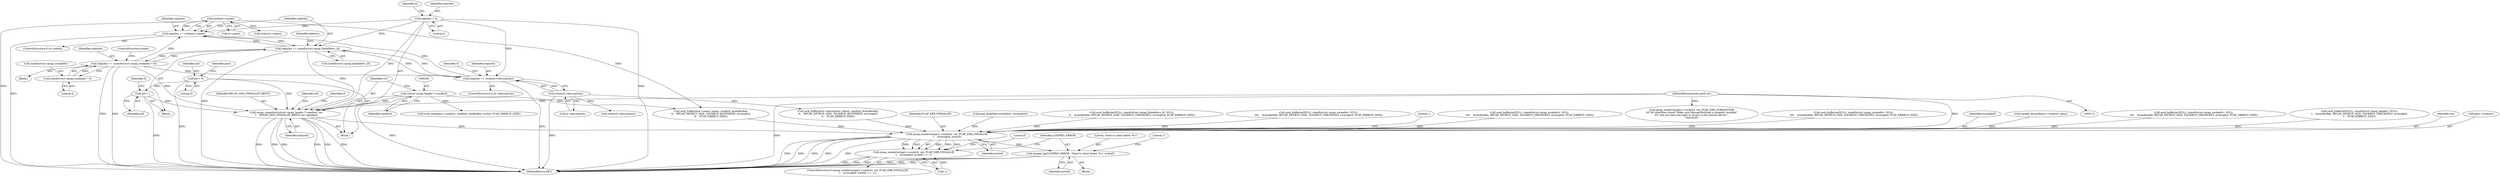 digraph "0_libpcap_617b12c0339db4891d117b661982126c495439ea@API" {
"1000279" [label="(Call,rpcap_createhdr((struct rpcap_header *) sendbuf, ver,\n\t    RPCAP_MSG_FINDALLIF_REPLY, nif, replylen))"];
"1000280" [label="(Call,(struct rpcap_header *) sendbuf)"];
"1000116" [label="(MethodParameterIn,uint8 ver)"];
"1000204" [label="(Call,nif++)"];
"1000136" [label="(Call,nif = 0)"];
"1000226" [label="(Call,replylen += sizeof(struct rpcap_findalldevs_if))"];
"1000254" [label="(Call,replylen += (sizeof(struct rpcap_sockaddr) * 4))"];
"1000256" [label="(Call,sizeof(struct rpcap_sockaddr) * 4)"];
"1000188" [label="(Call,replylen = 0)"];
"1000210" [label="(Call,replylen += strlen(d->description))"];
"1000212" [label="(Call,strlen(d->description))"];
"1000220" [label="(Call,replylen += strlen(d->name))"];
"1000222" [label="(Call,strlen(d->name))"];
"1000639" [label="(Call,rpcap_senderror(pars->sockctrl, ver, PCAP_ERR_FINDALLIF,\n\t    errmsgbuf, errbuf))"];
"1000638" [label="(Call,rpcap_senderror(pars->sockctrl, ver, PCAP_ERR_FINDALLIF,\n\t    errmsgbuf, errbuf) == -1)"];
"1000650" [label="(Call,rpcapd_log(LOGPRIO_ERROR, \"Send to client failed: %s\", errbuf))"];
"1000285" [label="(Identifier,nif)"];
"1000116" [label="(MethodParameterIn,uint8 ver)"];
"1000284" [label="(Identifier,RPCAP_MSG_FINDALLIF_REPLY)"];
"1000208" [label="(Identifier,d)"];
"1000210" [label="(Call,replylen += strlen(d->description))"];
"1000251" [label="(Block,)"];
"1000638" [label="(Call,rpcap_senderror(pars->sockctrl, ver, PCAP_ERR_FINDALLIF,\n\t    errmsgbuf, errbuf) == -1)"];
"1000584" [label="(Call,sock_bufferize(NULL, sizeof(struct rpcap_sockaddr), NULL,\n\t\t\t\t    &sendbufidx, RPCAP_NETBUF_SIZE, SOCKBUF_CHECKONLY, errmsgbuf, PCAP_ERRBUF_SIZE))"];
"1000650" [label="(Call,rpcapd_log(LOGPRIO_ERROR, \"Send to client failed: %s\", errbuf))"];
"1000279" [label="(Call,rpcap_createhdr((struct rpcap_header *) sendbuf, ver,\n\t    RPCAP_MSG_FINDALLIF_REPLY, nif, replylen))"];
"1000646" [label="(Identifier,errbuf)"];
"1000491" [label="(Call,sock_bufferize(NULL, sizeof(struct rpcap_sockaddr), NULL,\n\t\t\t\t    &sendbufidx, RPCAP_NETBUF_SIZE, SOCKBUF_CHECKONLY, errmsgbuf, PCAP_ERRBUF_SIZE))"];
"1000651" [label="(Identifier,LOGPRIO_ERROR)"];
"1000228" [label="(Call,sizeof(struct rpcap_findalldevs_if))"];
"1000232" [label="(Identifier,address)"];
"1000218" [label="(Identifier,d)"];
"1000213" [label="(Call,d->description)"];
"1000256" [label="(Call,sizeof(struct rpcap_sockaddr) * 4)"];
"1000222" [label="(Call,strlen(d->name))"];
"1000138" [label="(Literal,0)"];
"1000223" [label="(Call,d->name)"];
"1000645" [label="(Identifier,errmsgbuf)"];
"1000141" [label="(Call,rpcapd_discard(pars->sockctrl, plen))"];
"1000522" [label="(Call,sock_bufferize(NULL, sizeof(struct rpcap_sockaddr), NULL,\n\t\t\t\t    &sendbufidx, RPCAP_NETBUF_SIZE, SOCKBUF_CHECKONLY, errmsgbuf, PCAP_ERRBUF_SIZE))"];
"1000227" [label="(Identifier,replylen)"];
"1000188" [label="(Call,replylen = 0)"];
"1000206" [label="(ControlStructure,if (d->description))"];
"1000612" [label="(Call,sock_send(pars->sockctrl, sendbuf, sendbufidx, errbuf, PCAP_ERRBUF_SIZE))"];
"1000424" [label="(Call,sock_bufferize(d->name, lname, sendbuf, &sendbufidx,\n\t\t    RPCAP_NETBUF_SIZE, SOCKBUF_BUFFERIZE, errmsgbuf,\n\t\t    PCAP_ERRBUF_SIZE))"];
"1000265" [label="(Call,sock_bufferize(NULL, sizeof(struct rpcap_header), NULL,\n\t    &sendbufidx, RPCAP_NETBUF_SIZE, SOCKBUF_CHECKONLY, errmsgbuf,\n\t    PCAP_ERRBUF_SIZE))"];
"1000190" [label="(Literal,0)"];
"1000255" [label="(Identifier,replylen)"];
"1000283" [label="(Identifier,ver)"];
"1000286" [label="(Identifier,replylen)"];
"1000204" [label="(Call,nif++)"];
"1000216" [label="(ControlStructure,if (d->name))"];
"1000119" [label="(Block,)"];
"1000205" [label="(Identifier,nif)"];
"1000643" [label="(Identifier,ver)"];
"1000637" [label="(ControlStructure,if (rpcap_senderror(pars->sockctrl, ver, PCAP_ERR_FINDALLIF,\n\t    errmsgbuf, errbuf) == -1))"];
"1000280" [label="(Call,(struct rpcap_header *) sendbuf)"];
"1000640" [label="(Call,pars->sockctrl)"];
"1000652" [label="(Literal,\"Send to client failed: %s\")"];
"1000260" [label="(ControlStructure,break;)"];
"1000644" [label="(Identifier,PCAP_ERR_FINDALLIF)"];
"1000659" [label="(MethodReturn,RET)"];
"1000226" [label="(Call,replylen += sizeof(struct rpcap_findalldevs_if))"];
"1000639" [label="(Call,rpcap_senderror(pars->sockctrl, ver, PCAP_ERR_FINDALLIF,\n\t    errmsgbuf, errbuf))"];
"1000203" [label="(Block,)"];
"1000221" [label="(Identifier,replylen)"];
"1000339" [label="(Call,strlen(d->description))"];
"1000154" [label="(Call,pcap_findalldevs(&alldevs, errmsgbuf))"];
"1000647" [label="(Call,-1)"];
"1000193" [label="(Identifier,d)"];
"1000254" [label="(Call,replylen += (sizeof(struct rpcap_sockaddr) * 4))"];
"1000211" [label="(Identifier,replylen)"];
"1000220" [label="(Call,replylen += strlen(d->name))"];
"1000658" [label="(Literal,0)"];
"1000212" [label="(Call,strlen(d->description))"];
"1000653" [label="(Identifier,errbuf)"];
"1000312" [label="(Call,sock_bufferize(NULL, sizeof(struct rpcap_findalldevs_if), NULL,\n\t\t    &sendbufidx, RPCAP_NETBUF_SIZE, SOCKBUF_CHECKONLY, errmsgbuf, PCAP_ERRBUF_SIZE))"];
"1000168" [label="(Call,rpcap_senderror(pars->sockctrl, ver, PCAP_ERR_NOREMOTEIF,\n\t\t\t\"No interfaces found! Make sure libpcap/WinPcap is properly installed\"\n\t\t\t\" and you have the right to access to the remote device.\",\n\t\t\terrbuf))"];
"1000656" [label="(Literal,1)"];
"1000355" [label="(Call,strlen(d->name))"];
"1000553" [label="(Call,sock_bufferize(NULL, sizeof(struct rpcap_sockaddr), NULL,\n\t\t\t\t    &sendbufidx, RPCAP_NETBUF_SIZE, SOCKBUF_CHECKONLY, errmsgbuf, PCAP_ERRBUF_SIZE))"];
"1000289" [label="(Identifier,d)"];
"1000189" [label="(Identifier,replylen)"];
"1000137" [label="(Identifier,nif)"];
"1000259" [label="(Literal,4)"];
"1000257" [label="(Call,sizeof(struct rpcap_sockaddr))"];
"1000648" [label="(Literal,1)"];
"1000441" [label="(Call,sock_bufferize(d->description, ldescr, sendbuf, &sendbufidx,\n\t\t    RPCAP_NETBUF_SIZE, SOCKBUF_BUFFERIZE, errmsgbuf,\n\t\t    PCAP_ERRBUF_SIZE))"];
"1000649" [label="(Block,)"];
"1000136" [label="(Call,nif = 0)"];
"1000143" [label="(Identifier,pars)"];
"1000282" [label="(Identifier,sendbuf)"];
"1000279" -> "1000119"  [label="AST: "];
"1000279" -> "1000286"  [label="CFG: "];
"1000280" -> "1000279"  [label="AST: "];
"1000283" -> "1000279"  [label="AST: "];
"1000284" -> "1000279"  [label="AST: "];
"1000285" -> "1000279"  [label="AST: "];
"1000286" -> "1000279"  [label="AST: "];
"1000289" -> "1000279"  [label="CFG: "];
"1000279" -> "1000659"  [label="DDG: "];
"1000279" -> "1000659"  [label="DDG: "];
"1000279" -> "1000659"  [label="DDG: "];
"1000279" -> "1000659"  [label="DDG: "];
"1000279" -> "1000659"  [label="DDG: "];
"1000279" -> "1000659"  [label="DDG: "];
"1000280" -> "1000279"  [label="DDG: "];
"1000116" -> "1000279"  [label="DDG: "];
"1000204" -> "1000279"  [label="DDG: "];
"1000136" -> "1000279"  [label="DDG: "];
"1000226" -> "1000279"  [label="DDG: "];
"1000254" -> "1000279"  [label="DDG: "];
"1000188" -> "1000279"  [label="DDG: "];
"1000279" -> "1000639"  [label="DDG: "];
"1000280" -> "1000282"  [label="CFG: "];
"1000281" -> "1000280"  [label="AST: "];
"1000282" -> "1000280"  [label="AST: "];
"1000283" -> "1000280"  [label="CFG: "];
"1000280" -> "1000659"  [label="DDG: "];
"1000280" -> "1000424"  [label="DDG: "];
"1000280" -> "1000612"  [label="DDG: "];
"1000116" -> "1000115"  [label="AST: "];
"1000116" -> "1000659"  [label="DDG: "];
"1000116" -> "1000168"  [label="DDG: "];
"1000116" -> "1000639"  [label="DDG: "];
"1000204" -> "1000203"  [label="AST: "];
"1000204" -> "1000205"  [label="CFG: "];
"1000205" -> "1000204"  [label="AST: "];
"1000208" -> "1000204"  [label="CFG: "];
"1000204" -> "1000659"  [label="DDG: "];
"1000136" -> "1000204"  [label="DDG: "];
"1000136" -> "1000119"  [label="AST: "];
"1000136" -> "1000138"  [label="CFG: "];
"1000137" -> "1000136"  [label="AST: "];
"1000138" -> "1000136"  [label="AST: "];
"1000143" -> "1000136"  [label="CFG: "];
"1000136" -> "1000659"  [label="DDG: "];
"1000226" -> "1000203"  [label="AST: "];
"1000226" -> "1000228"  [label="CFG: "];
"1000227" -> "1000226"  [label="AST: "];
"1000228" -> "1000226"  [label="AST: "];
"1000232" -> "1000226"  [label="CFG: "];
"1000226" -> "1000659"  [label="DDG: "];
"1000226" -> "1000210"  [label="DDG: "];
"1000226" -> "1000220"  [label="DDG: "];
"1000254" -> "1000226"  [label="DDG: "];
"1000188" -> "1000226"  [label="DDG: "];
"1000210" -> "1000226"  [label="DDG: "];
"1000220" -> "1000226"  [label="DDG: "];
"1000226" -> "1000254"  [label="DDG: "];
"1000254" -> "1000251"  [label="AST: "];
"1000254" -> "1000256"  [label="CFG: "];
"1000255" -> "1000254"  [label="AST: "];
"1000256" -> "1000254"  [label="AST: "];
"1000260" -> "1000254"  [label="CFG: "];
"1000254" -> "1000659"  [label="DDG: "];
"1000254" -> "1000659"  [label="DDG: "];
"1000254" -> "1000210"  [label="DDG: "];
"1000254" -> "1000220"  [label="DDG: "];
"1000256" -> "1000254"  [label="DDG: "];
"1000256" -> "1000259"  [label="CFG: "];
"1000257" -> "1000256"  [label="AST: "];
"1000259" -> "1000256"  [label="AST: "];
"1000188" -> "1000119"  [label="AST: "];
"1000188" -> "1000190"  [label="CFG: "];
"1000189" -> "1000188"  [label="AST: "];
"1000190" -> "1000188"  [label="AST: "];
"1000193" -> "1000188"  [label="CFG: "];
"1000188" -> "1000659"  [label="DDG: "];
"1000188" -> "1000210"  [label="DDG: "];
"1000188" -> "1000220"  [label="DDG: "];
"1000210" -> "1000206"  [label="AST: "];
"1000210" -> "1000212"  [label="CFG: "];
"1000211" -> "1000210"  [label="AST: "];
"1000212" -> "1000210"  [label="AST: "];
"1000218" -> "1000210"  [label="CFG: "];
"1000210" -> "1000659"  [label="DDG: "];
"1000212" -> "1000210"  [label="DDG: "];
"1000210" -> "1000220"  [label="DDG: "];
"1000212" -> "1000213"  [label="CFG: "];
"1000213" -> "1000212"  [label="AST: "];
"1000212" -> "1000659"  [label="DDG: "];
"1000212" -> "1000339"  [label="DDG: "];
"1000212" -> "1000441"  [label="DDG: "];
"1000220" -> "1000216"  [label="AST: "];
"1000220" -> "1000222"  [label="CFG: "];
"1000221" -> "1000220"  [label="AST: "];
"1000222" -> "1000220"  [label="AST: "];
"1000227" -> "1000220"  [label="CFG: "];
"1000220" -> "1000659"  [label="DDG: "];
"1000222" -> "1000220"  [label="DDG: "];
"1000222" -> "1000223"  [label="CFG: "];
"1000223" -> "1000222"  [label="AST: "];
"1000222" -> "1000659"  [label="DDG: "];
"1000222" -> "1000355"  [label="DDG: "];
"1000222" -> "1000424"  [label="DDG: "];
"1000639" -> "1000638"  [label="AST: "];
"1000639" -> "1000646"  [label="CFG: "];
"1000640" -> "1000639"  [label="AST: "];
"1000643" -> "1000639"  [label="AST: "];
"1000644" -> "1000639"  [label="AST: "];
"1000645" -> "1000639"  [label="AST: "];
"1000646" -> "1000639"  [label="AST: "];
"1000648" -> "1000639"  [label="CFG: "];
"1000639" -> "1000659"  [label="DDG: "];
"1000639" -> "1000659"  [label="DDG: "];
"1000639" -> "1000659"  [label="DDG: "];
"1000639" -> "1000659"  [label="DDG: "];
"1000639" -> "1000659"  [label="DDG: "];
"1000639" -> "1000638"  [label="DDG: "];
"1000639" -> "1000638"  [label="DDG: "];
"1000639" -> "1000638"  [label="DDG: "];
"1000639" -> "1000638"  [label="DDG: "];
"1000639" -> "1000638"  [label="DDG: "];
"1000141" -> "1000639"  [label="DDG: "];
"1000553" -> "1000639"  [label="DDG: "];
"1000154" -> "1000639"  [label="DDG: "];
"1000522" -> "1000639"  [label="DDG: "];
"1000424" -> "1000639"  [label="DDG: "];
"1000265" -> "1000639"  [label="DDG: "];
"1000491" -> "1000639"  [label="DDG: "];
"1000441" -> "1000639"  [label="DDG: "];
"1000312" -> "1000639"  [label="DDG: "];
"1000584" -> "1000639"  [label="DDG: "];
"1000639" -> "1000650"  [label="DDG: "];
"1000638" -> "1000637"  [label="AST: "];
"1000638" -> "1000647"  [label="CFG: "];
"1000647" -> "1000638"  [label="AST: "];
"1000651" -> "1000638"  [label="CFG: "];
"1000658" -> "1000638"  [label="CFG: "];
"1000638" -> "1000659"  [label="DDG: "];
"1000638" -> "1000659"  [label="DDG: "];
"1000638" -> "1000659"  [label="DDG: "];
"1000647" -> "1000638"  [label="DDG: "];
"1000650" -> "1000649"  [label="AST: "];
"1000650" -> "1000653"  [label="CFG: "];
"1000651" -> "1000650"  [label="AST: "];
"1000652" -> "1000650"  [label="AST: "];
"1000653" -> "1000650"  [label="AST: "];
"1000656" -> "1000650"  [label="CFG: "];
"1000650" -> "1000659"  [label="DDG: "];
"1000650" -> "1000659"  [label="DDG: "];
"1000650" -> "1000659"  [label="DDG: "];
}
